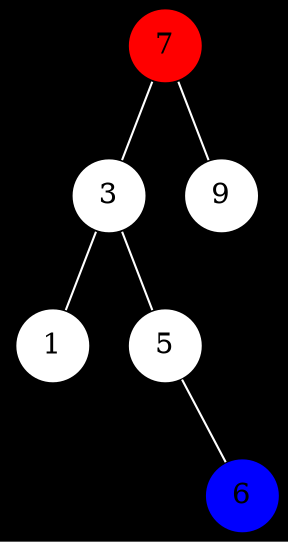 graph g {
    bgcolor = black;
    7 -- 3 [color = white];
    7 -- 9 [color = white];
    3 -- 1 [color = white];
    3 -- 5 [color = white];
    5 -- NULL [style = "invis"];
    5 -- 6 [color = white];
    1 [shape = circle, style = filled, fillcolor = white];
    3 [shape = circle, style = filled, fillcolor = white];
    5 [shape = circle, style = filled, fillcolor = white];
    7 [shape = circle, style = filled, fillcolor = red];
    9 [shape = circle, style = filled, fillcolor = white];
    6 [shape = circle, style = filled, fillcolor = blue];
    NULL [style = "invis"];
}

//dot lrr.dot | gvpr -c -f binarytree.gvpr | neato -n -Tpng -o lrr.png